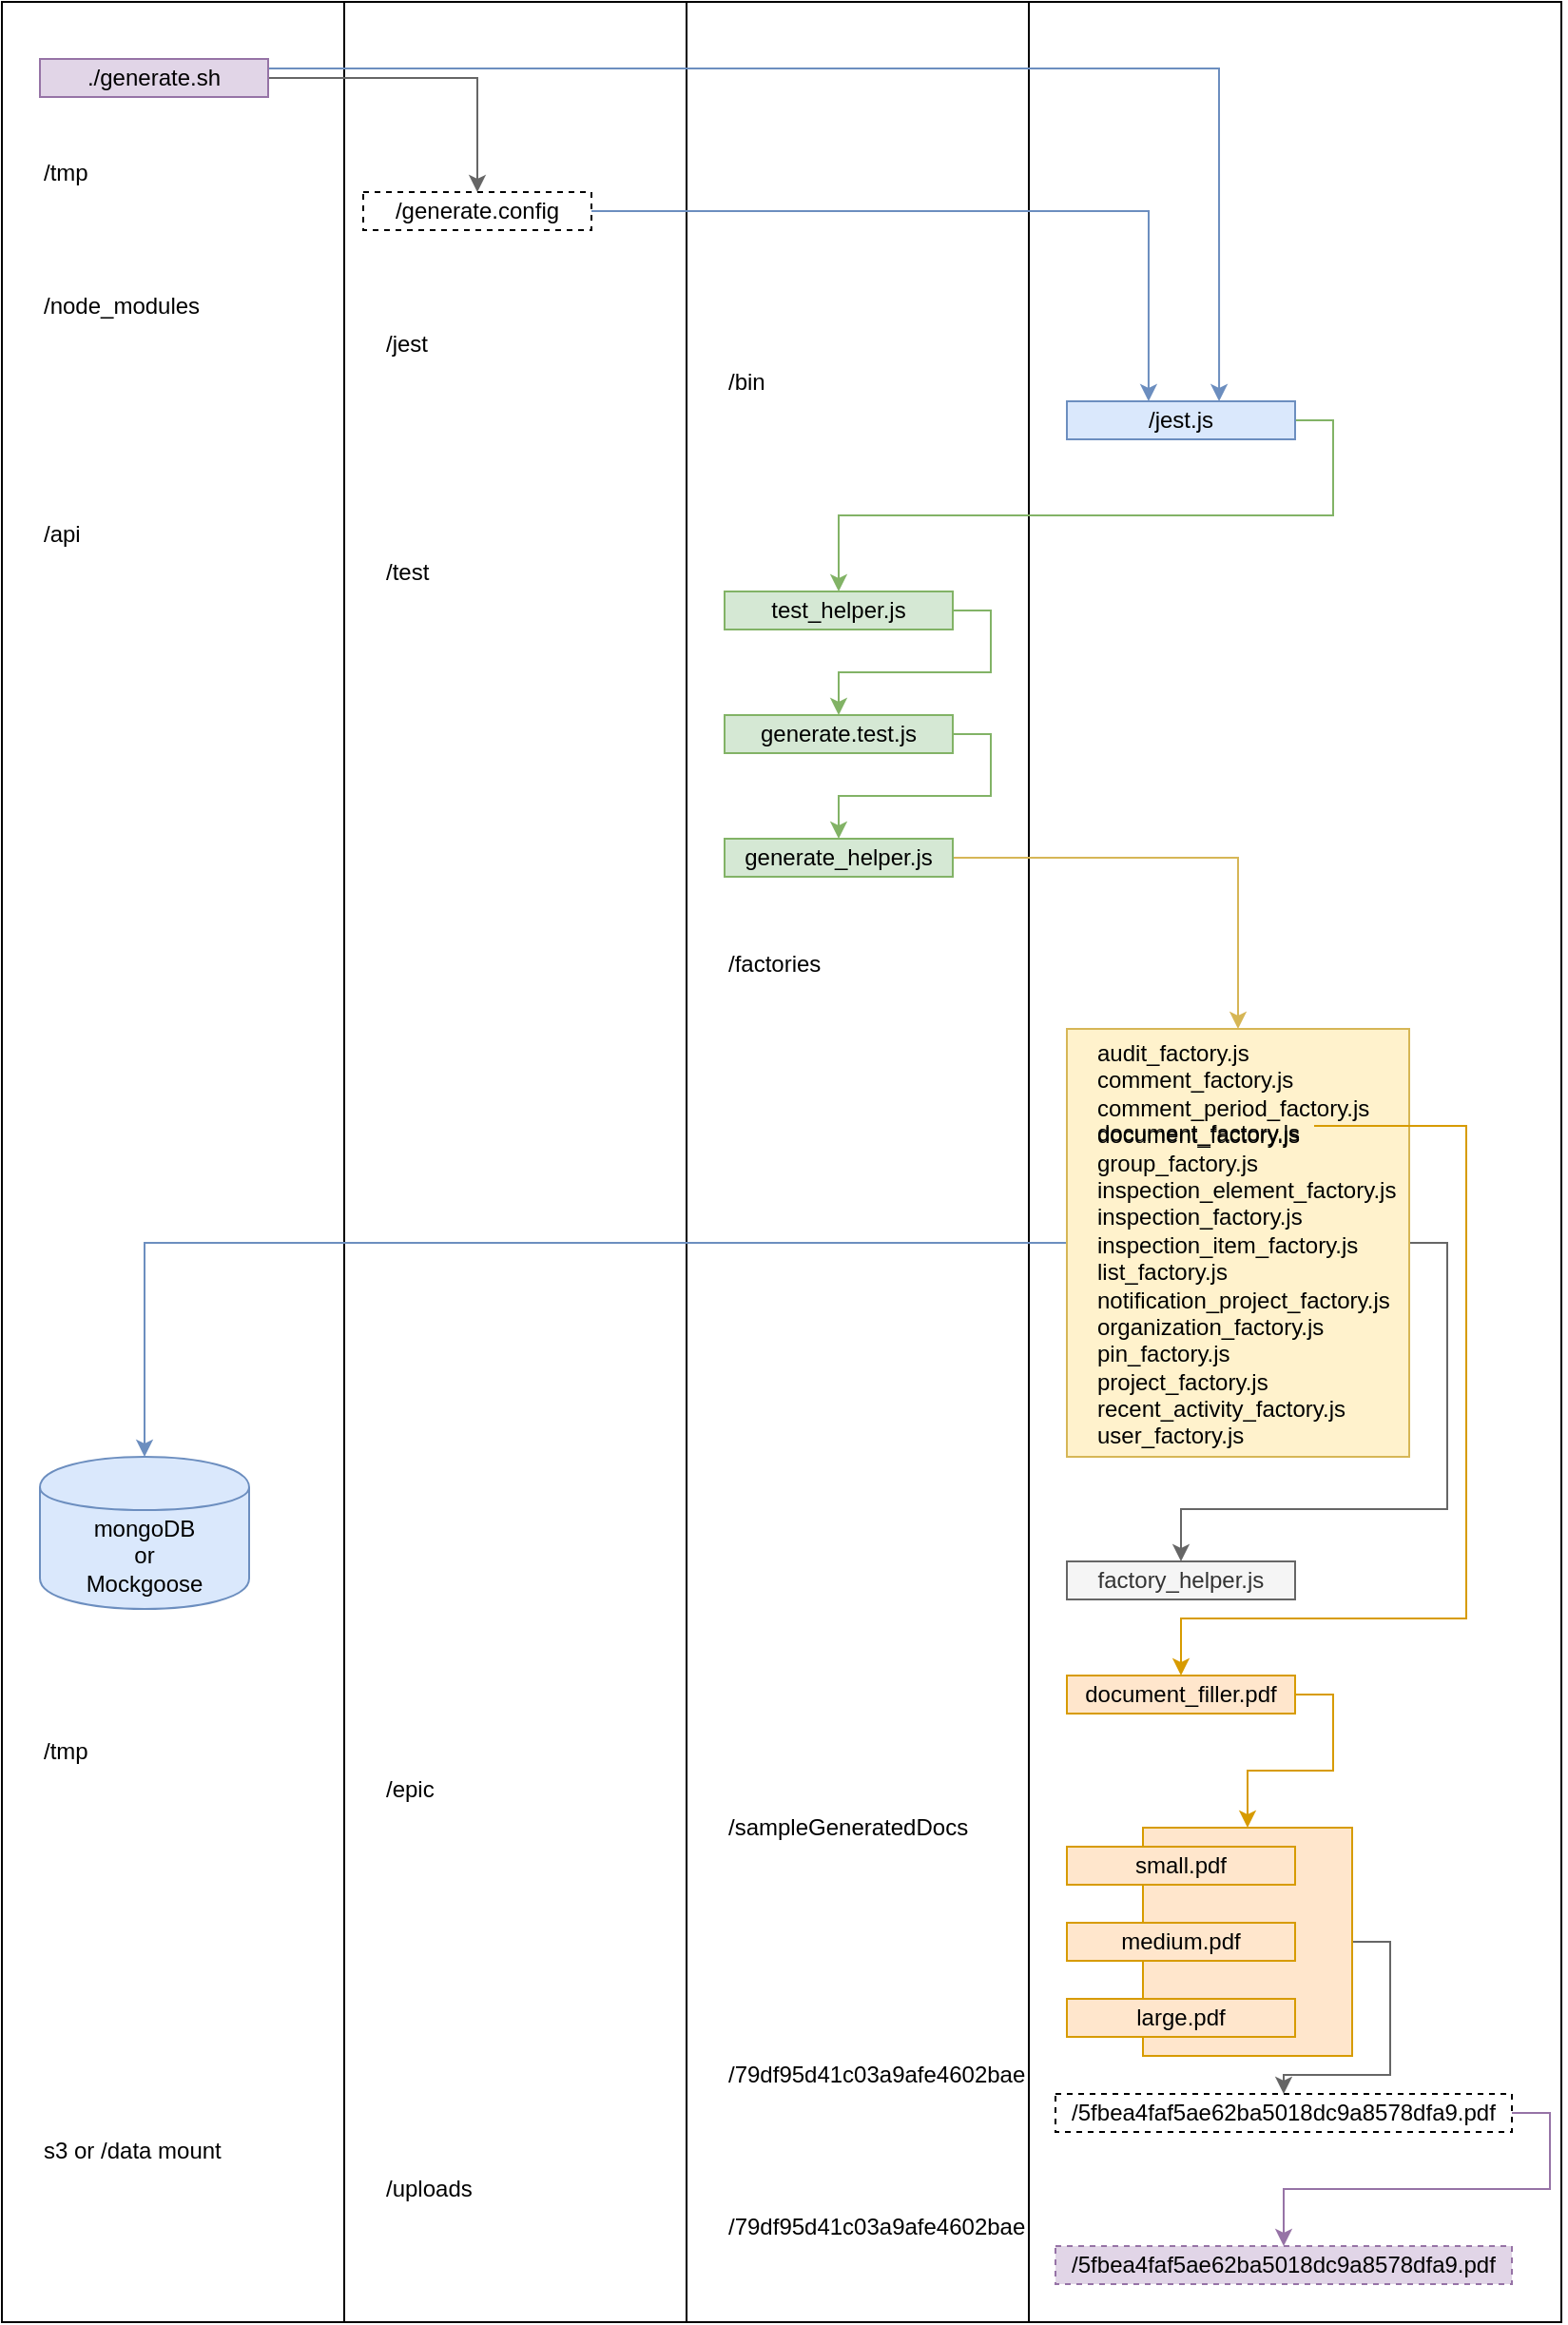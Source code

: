 <mxfile version="12.7.1"><diagram id="YpVl0v-C80GW0dXGPPZ5" name="Page-1"><mxGraphModel dx="1032" dy="713" grid="1" gridSize="10" guides="1" tooltips="1" connect="1" arrows="1" fold="1" page="1" pageScale="1" pageWidth="850" pageHeight="1100" math="0" shadow="0"><root><mxCell id="0"/><mxCell id="1" parent="0"/><mxCell id="0GsQGA2Sv4LBzcyOKUVD-10" value="" style="rounded=0;whiteSpace=wrap;html=1;align=left;" vertex="1" parent="1"><mxGeometry x="30" y="60" width="720" height="690" as="geometry"/></mxCell><mxCell id="0GsQGA2Sv4LBzcyOKUVD-12" value="" style="rounded=0;whiteSpace=wrap;html=1;align=left;" vertex="1" parent="1"><mxGeometry x="30" y="60" width="180" height="1220" as="geometry"/></mxCell><mxCell id="0GsQGA2Sv4LBzcyOKUVD-13" value="" style="rounded=0;whiteSpace=wrap;html=1;align=left;" vertex="1" parent="1"><mxGeometry x="210" y="60" width="180" height="1220" as="geometry"/></mxCell><mxCell id="0GsQGA2Sv4LBzcyOKUVD-14" value="" style="rounded=0;whiteSpace=wrap;html=1;align=left;" vertex="1" parent="1"><mxGeometry x="390" y="60" width="180" height="1220" as="geometry"/></mxCell><mxCell id="0GsQGA2Sv4LBzcyOKUVD-15" value="" style="rounded=0;whiteSpace=wrap;html=1;align=left;" vertex="1" parent="1"><mxGeometry x="570" y="60" width="280" height="1220" as="geometry"/></mxCell><mxCell id="0GsQGA2Sv4LBzcyOKUVD-30" style="edgeStyle=orthogonalEdgeStyle;rounded=0;orthogonalLoop=1;jettySize=auto;html=1;exitX=1;exitY=0.25;exitDx=0;exitDy=0;entryX=0.667;entryY=0;entryDx=0;entryDy=0;fillColor=#dae8fc;strokeColor=#6c8ebf;entryPerimeter=0;" edge="1" parent="1" source="0GsQGA2Sv4LBzcyOKUVD-1" target="0GsQGA2Sv4LBzcyOKUVD-17"><mxGeometry relative="1" as="geometry"><Array as="points"><mxPoint x="670" y="95"/></Array></mxGeometry></mxCell><mxCell id="0GsQGA2Sv4LBzcyOKUVD-48" style="edgeStyle=orthogonalEdgeStyle;rounded=0;orthogonalLoop=1;jettySize=auto;html=1;exitX=1;exitY=0.5;exitDx=0;exitDy=0;entryX=0.5;entryY=0;entryDx=0;entryDy=0;fillColor=#f5f5f5;strokeColor=#666666;" edge="1" parent="1" source="0GsQGA2Sv4LBzcyOKUVD-1" target="0GsQGA2Sv4LBzcyOKUVD-47"><mxGeometry relative="1" as="geometry"/></mxCell><mxCell id="0GsQGA2Sv4LBzcyOKUVD-1" value="./generate.sh" style="rounded=0;whiteSpace=wrap;html=1;fillColor=#e1d5e7;strokeColor=#9673a6;" vertex="1" parent="1"><mxGeometry x="50" y="90" width="120" height="20" as="geometry"/></mxCell><mxCell id="0GsQGA2Sv4LBzcyOKUVD-4" value="/test" style="text;html=1;strokeColor=none;fillColor=none;align=left;verticalAlign=middle;whiteSpace=wrap;rounded=0;" vertex="1" parent="1"><mxGeometry x="230" y="350" width="30" height="20" as="geometry"/></mxCell><mxCell id="0GsQGA2Sv4LBzcyOKUVD-5" value="/factories" style="text;html=1;strokeColor=none;fillColor=none;align=left;verticalAlign=middle;whiteSpace=wrap;rounded=0;" vertex="1" parent="1"><mxGeometry x="410" y="556" width="30" height="20" as="geometry"/></mxCell><mxCell id="0GsQGA2Sv4LBzcyOKUVD-33" style="edgeStyle=orthogonalEdgeStyle;rounded=0;orthogonalLoop=1;jettySize=auto;html=1;exitX=1;exitY=0.5;exitDx=0;exitDy=0;entryX=0.5;entryY=0;entryDx=0;entryDy=0;fillColor=#d5e8d4;strokeColor=#82b366;" edge="1" parent="1" source="0GsQGA2Sv4LBzcyOKUVD-6" target="0GsQGA2Sv4LBzcyOKUVD-20"><mxGeometry relative="1" as="geometry"/></mxCell><mxCell id="0GsQGA2Sv4LBzcyOKUVD-6" value="generate.test.js" style="rounded=0;whiteSpace=wrap;html=1;fillColor=#d5e8d4;strokeColor=#82b366;" vertex="1" parent="1"><mxGeometry x="410" y="435" width="120" height="20" as="geometry"/></mxCell><mxCell id="0GsQGA2Sv4LBzcyOKUVD-7" value="/node_modules" style="text;html=1;strokeColor=none;fillColor=none;align=left;verticalAlign=middle;whiteSpace=wrap;rounded=0;" vertex="1" parent="1"><mxGeometry x="50" y="210" width="100" height="20" as="geometry"/></mxCell><mxCell id="0GsQGA2Sv4LBzcyOKUVD-8" value="/jest" style="text;html=1;strokeColor=none;fillColor=none;align=left;verticalAlign=middle;whiteSpace=wrap;rounded=0;" vertex="1" parent="1"><mxGeometry x="230" y="230" width="30" height="20" as="geometry"/></mxCell><mxCell id="0GsQGA2Sv4LBzcyOKUVD-16" value="/bin" style="text;html=1;strokeColor=none;fillColor=none;align=left;verticalAlign=middle;whiteSpace=wrap;rounded=0;" vertex="1" parent="1"><mxGeometry x="410" y="250" width="30" height="20" as="geometry"/></mxCell><mxCell id="0GsQGA2Sv4LBzcyOKUVD-31" style="edgeStyle=orthogonalEdgeStyle;rounded=0;orthogonalLoop=1;jettySize=auto;html=1;exitX=1;exitY=0.5;exitDx=0;exitDy=0;fillColor=#d5e8d4;strokeColor=#82b366;" edge="1" parent="1" source="0GsQGA2Sv4LBzcyOKUVD-17" target="0GsQGA2Sv4LBzcyOKUVD-19"><mxGeometry relative="1" as="geometry"/></mxCell><mxCell id="0GsQGA2Sv4LBzcyOKUVD-17" value="/jest.js" style="rounded=0;whiteSpace=wrap;html=1;fillColor=#dae8fc;strokeColor=#6c8ebf;" vertex="1" parent="1"><mxGeometry x="590" y="270" width="120" height="20" as="geometry"/></mxCell><mxCell id="0GsQGA2Sv4LBzcyOKUVD-18" value="/api" style="text;html=1;strokeColor=none;fillColor=none;align=left;verticalAlign=middle;whiteSpace=wrap;rounded=0;" vertex="1" parent="1"><mxGeometry x="50" y="330" width="30" height="20" as="geometry"/></mxCell><mxCell id="0GsQGA2Sv4LBzcyOKUVD-32" style="edgeStyle=orthogonalEdgeStyle;rounded=0;orthogonalLoop=1;jettySize=auto;html=1;exitX=1;exitY=0.5;exitDx=0;exitDy=0;entryX=0.5;entryY=0;entryDx=0;entryDy=0;fillColor=#d5e8d4;strokeColor=#82b366;" edge="1" parent="1" source="0GsQGA2Sv4LBzcyOKUVD-19" target="0GsQGA2Sv4LBzcyOKUVD-6"><mxGeometry relative="1" as="geometry"/></mxCell><mxCell id="0GsQGA2Sv4LBzcyOKUVD-19" value="test_helper.js" style="rounded=0;whiteSpace=wrap;html=1;fillColor=#d5e8d4;strokeColor=#82b366;" vertex="1" parent="1"><mxGeometry x="410" y="370" width="120" height="20" as="geometry"/></mxCell><mxCell id="0GsQGA2Sv4LBzcyOKUVD-41" style="edgeStyle=orthogonalEdgeStyle;rounded=0;orthogonalLoop=1;jettySize=auto;html=1;exitX=1;exitY=0.5;exitDx=0;exitDy=0;fillColor=#fff2cc;strokeColor=#d6b656;entryX=0.5;entryY=0;entryDx=0;entryDy=0;" edge="1" parent="1" source="0GsQGA2Sv4LBzcyOKUVD-20" target="0GsQGA2Sv4LBzcyOKUVD-28"><mxGeometry relative="1" as="geometry"><mxPoint x="682" y="590" as="targetPoint"/></mxGeometry></mxCell><mxCell id="0GsQGA2Sv4LBzcyOKUVD-20" value="generate_helper.js" style="rounded=0;whiteSpace=wrap;html=1;fillColor=#d5e8d4;strokeColor=#82b366;" vertex="1" parent="1"><mxGeometry x="410" y="500" width="120" height="20" as="geometry"/></mxCell><mxCell id="0GsQGA2Sv4LBzcyOKUVD-23" value="factory_helper.js" style="rounded=0;whiteSpace=wrap;html=1;fillColor=#f5f5f5;strokeColor=#666666;fontColor=#333333;" vertex="1" parent="1"><mxGeometry x="590" y="880" width="120" height="20" as="geometry"/></mxCell><mxCell id="0GsQGA2Sv4LBzcyOKUVD-69" style="edgeStyle=orthogonalEdgeStyle;rounded=0;orthogonalLoop=1;jettySize=auto;html=1;exitX=1;exitY=0.5;exitDx=0;exitDy=0;entryX=0.5;entryY=0;entryDx=0;entryDy=0;fillColor=#ffe6cc;strokeColor=#d79b00;" edge="1" parent="1" source="0GsQGA2Sv4LBzcyOKUVD-27" target="0GsQGA2Sv4LBzcyOKUVD-64"><mxGeometry relative="1" as="geometry"/></mxCell><mxCell id="0GsQGA2Sv4LBzcyOKUVD-27" value="document_filler.pdf" style="rounded=0;whiteSpace=wrap;html=1;fillColor=#ffe6cc;strokeColor=#d79b00;" vertex="1" parent="1"><mxGeometry x="590" y="940" width="120" height="20" as="geometry"/></mxCell><mxCell id="0GsQGA2Sv4LBzcyOKUVD-43" style="edgeStyle=orthogonalEdgeStyle;rounded=0;orthogonalLoop=1;jettySize=auto;html=1;exitX=1;exitY=0.5;exitDx=0;exitDy=0;entryX=0.5;entryY=0;entryDx=0;entryDy=0;fillColor=#f5f5f5;strokeColor=#666666;" edge="1" parent="1" source="0GsQGA2Sv4LBzcyOKUVD-28" target="0GsQGA2Sv4LBzcyOKUVD-23"><mxGeometry relative="1" as="geometry"/></mxCell><mxCell id="0GsQGA2Sv4LBzcyOKUVD-71" style="edgeStyle=orthogonalEdgeStyle;rounded=0;orthogonalLoop=1;jettySize=auto;html=1;exitX=0;exitY=0.5;exitDx=0;exitDy=0;entryX=0.5;entryY=0;entryDx=0;entryDy=0;fillColor=#dae8fc;strokeColor=#6c8ebf;" edge="1" parent="1" source="0GsQGA2Sv4LBzcyOKUVD-28" target="0GsQGA2Sv4LBzcyOKUVD-70"><mxGeometry relative="1" as="geometry"/></mxCell><mxCell id="0GsQGA2Sv4LBzcyOKUVD-28" value="" style="rounded=0;whiteSpace=wrap;html=1;align=left;fillColor=#fff2cc;strokeColor=#d6b656;" vertex="1" parent="1"><mxGeometry x="590" y="600" width="180" height="225" as="geometry"/></mxCell><mxCell id="0GsQGA2Sv4LBzcyOKUVD-24" value="&lt;blockquote style=&quot;margin: 0 0 0 40px ; border: none ; padding: 0px&quot;&gt;&lt;/blockquote&gt;audit_factory.js&lt;br&gt;&lt;blockquote style=&quot;margin: 0 0 0 40px ; border: none ; padding: 0px&quot;&gt;&lt;/blockquote&gt;comment_factory.js&lt;br&gt;&lt;blockquote style=&quot;margin: 0 0 0 40px ; border: none ; padding: 0px&quot;&gt;&lt;/blockquote&gt;comment_period_factory.js&lt;br&gt;&lt;blockquote style=&quot;margin: 0 0 0 40px ; border: none ; padding: 0px&quot;&gt;&lt;/blockquote&gt;document_factory.js&lt;br&gt;&lt;blockquote style=&quot;margin: 0 0 0 40px ; border: none ; padding: 0px&quot;&gt;&lt;/blockquote&gt;group_factory.js&lt;br&gt;&lt;blockquote style=&quot;margin: 0 0 0 40px ; border: none ; padding: 0px&quot;&gt;&lt;/blockquote&gt;inspection_element_factory.js&lt;br&gt;inspection_factory.js&lt;br&gt;inspection_item_factory.js&lt;br&gt;list_factory.js&lt;br&gt;notification_project_factory.js&lt;br&gt;organization_factory.js&lt;br&gt;pin_factory.js&lt;br&gt;project_factory.js&lt;br&gt;recent_activity_factory.js&lt;br&gt;user_factory.js" style="rounded=0;whiteSpace=wrap;html=1;align=left;verticalAlign=top;strokeColor=none;fillColor=none;" vertex="1" parent="1"><mxGeometry x="604" y="599" width="155" height="216" as="geometry"/></mxCell><mxCell id="0GsQGA2Sv4LBzcyOKUVD-40" style="edgeStyle=orthogonalEdgeStyle;rounded=0;orthogonalLoop=1;jettySize=auto;html=1;exitX=1;exitY=0.5;exitDx=0;exitDy=0;entryX=0.5;entryY=0;entryDx=0;entryDy=0;fillColor=#ffe6cc;strokeColor=#d79b00;" edge="1" parent="1" source="0GsQGA2Sv4LBzcyOKUVD-38" target="0GsQGA2Sv4LBzcyOKUVD-27"><mxGeometry relative="1" as="geometry"><Array as="points"><mxPoint x="800" y="651"/><mxPoint x="800" y="910"/><mxPoint x="650" y="910"/></Array></mxGeometry></mxCell><mxCell id="0GsQGA2Sv4LBzcyOKUVD-38" value="&lt;blockquote style=&quot;margin: 0 0 0 40px ; border: none ; padding: 0px&quot;&gt;&lt;/blockquote&gt;document_factory.js&lt;br&gt;&lt;blockquote style=&quot;margin: 0 0 0 40px ; border: none ; padding: 0px&quot;&gt;&lt;/blockquote&gt;" style="rounded=0;whiteSpace=wrap;html=1;align=left;verticalAlign=top;strokeColor=none;fillColor=none;" vertex="1" parent="1"><mxGeometry x="604" y="641" width="116" height="20" as="geometry"/></mxCell><mxCell id="0GsQGA2Sv4LBzcyOKUVD-46" value="/tmp" style="text;html=1;strokeColor=none;fillColor=none;align=left;verticalAlign=middle;whiteSpace=wrap;rounded=0;" vertex="1" parent="1"><mxGeometry x="50" y="140" width="100" height="20" as="geometry"/></mxCell><mxCell id="0GsQGA2Sv4LBzcyOKUVD-49" style="edgeStyle=orthogonalEdgeStyle;rounded=0;orthogonalLoop=1;jettySize=auto;html=1;exitX=1;exitY=0.5;exitDx=0;exitDy=0;entryX=0.358;entryY=0;entryDx=0;entryDy=0;entryPerimeter=0;fillColor=#dae8fc;strokeColor=#6c8ebf;" edge="1" parent="1" source="0GsQGA2Sv4LBzcyOKUVD-47" target="0GsQGA2Sv4LBzcyOKUVD-17"><mxGeometry relative="1" as="geometry"/></mxCell><mxCell id="0GsQGA2Sv4LBzcyOKUVD-47" value="/generate.config" style="rounded=0;whiteSpace=wrap;html=1;dashed=1;" vertex="1" parent="1"><mxGeometry x="220" y="160" width="120" height="20" as="geometry"/></mxCell><mxCell id="0GsQGA2Sv4LBzcyOKUVD-51" value="/tmp" style="text;html=1;strokeColor=none;fillColor=none;align=left;verticalAlign=middle;whiteSpace=wrap;rounded=0;" vertex="1" parent="1"><mxGeometry x="50" y="970" width="100" height="20" as="geometry"/></mxCell><mxCell id="0GsQGA2Sv4LBzcyOKUVD-52" value="/epic" style="text;html=1;strokeColor=none;fillColor=none;align=left;verticalAlign=middle;whiteSpace=wrap;rounded=0;" vertex="1" parent="1"><mxGeometry x="230" y="990" width="100" height="20" as="geometry"/></mxCell><mxCell id="0GsQGA2Sv4LBzcyOKUVD-53" value="/sampleGeneratedDocs" style="text;html=1;strokeColor=none;fillColor=none;align=left;verticalAlign=middle;whiteSpace=wrap;rounded=0;" vertex="1" parent="1"><mxGeometry x="410" y="1010" width="100" height="20" as="geometry"/></mxCell><mxCell id="0GsQGA2Sv4LBzcyOKUVD-58" value="/79df95d41c03a9afe4602bae" style="text;html=1;strokeColor=none;fillColor=none;align=left;verticalAlign=middle;whiteSpace=wrap;rounded=0;" vertex="1" parent="1"><mxGeometry x="410" y="1140" width="100" height="20" as="geometry"/></mxCell><mxCell id="0GsQGA2Sv4LBzcyOKUVD-67" style="edgeStyle=orthogonalEdgeStyle;rounded=0;orthogonalLoop=1;jettySize=auto;html=1;exitX=1;exitY=0.5;exitDx=0;exitDy=0;fillColor=#e1d5e7;strokeColor=#9673a6;" edge="1" parent="1" source="0GsQGA2Sv4LBzcyOKUVD-59" target="0GsQGA2Sv4LBzcyOKUVD-63"><mxGeometry relative="1" as="geometry"/></mxCell><mxCell id="0GsQGA2Sv4LBzcyOKUVD-59" value="/5fbea4faf5ae62ba5018dc9a8578dfa9.pdf" style="rounded=0;whiteSpace=wrap;html=1;dashed=1;" vertex="1" parent="1"><mxGeometry x="584" y="1160" width="240" height="20" as="geometry"/></mxCell><mxCell id="0GsQGA2Sv4LBzcyOKUVD-60" value="s3 or /data mount" style="text;html=1;strokeColor=none;fillColor=none;align=left;verticalAlign=middle;whiteSpace=wrap;rounded=0;" vertex="1" parent="1"><mxGeometry x="50" y="1180" width="100" height="20" as="geometry"/></mxCell><mxCell id="0GsQGA2Sv4LBzcyOKUVD-61" value="/uploads" style="text;html=1;strokeColor=none;fillColor=none;align=left;verticalAlign=middle;whiteSpace=wrap;rounded=0;" vertex="1" parent="1"><mxGeometry x="230" y="1200" width="100" height="20" as="geometry"/></mxCell><mxCell id="0GsQGA2Sv4LBzcyOKUVD-62" value="/79df95d41c03a9afe4602bae" style="text;html=1;strokeColor=none;fillColor=none;align=left;verticalAlign=middle;whiteSpace=wrap;rounded=0;" vertex="1" parent="1"><mxGeometry x="410" y="1220" width="100" height="20" as="geometry"/></mxCell><mxCell id="0GsQGA2Sv4LBzcyOKUVD-63" value="/5fbea4faf5ae62ba5018dc9a8578dfa9.pdf" style="rounded=0;whiteSpace=wrap;html=1;dashed=1;fillColor=#e1d5e7;strokeColor=#9673a6;" vertex="1" parent="1"><mxGeometry x="584" y="1240" width="240" height="20" as="geometry"/></mxCell><mxCell id="0GsQGA2Sv4LBzcyOKUVD-65" style="edgeStyle=orthogonalEdgeStyle;rounded=0;orthogonalLoop=1;jettySize=auto;html=1;exitX=1;exitY=0.5;exitDx=0;exitDy=0;entryX=0.5;entryY=0;entryDx=0;entryDy=0;fillColor=#f5f5f5;strokeColor=#666666;" edge="1" parent="1" source="0GsQGA2Sv4LBzcyOKUVD-64" target="0GsQGA2Sv4LBzcyOKUVD-59"><mxGeometry relative="1" as="geometry"><Array as="points"><mxPoint x="760" y="1080"/><mxPoint x="760" y="1150"/><mxPoint x="704" y="1150"/></Array></mxGeometry></mxCell><mxCell id="0GsQGA2Sv4LBzcyOKUVD-64" value="" style="rounded=0;whiteSpace=wrap;html=1;fillColor=#ffe6cc;align=left;strokeColor=#d79b00;" vertex="1" parent="1"><mxGeometry x="630" y="1020" width="110" height="120" as="geometry"/></mxCell><mxCell id="0GsQGA2Sv4LBzcyOKUVD-55" value="small.pdf" style="rounded=0;whiteSpace=wrap;html=1;fillColor=#ffe6cc;strokeColor=#d79b00;" vertex="1" parent="1"><mxGeometry x="590" y="1030" width="120" height="20" as="geometry"/></mxCell><mxCell id="0GsQGA2Sv4LBzcyOKUVD-56" value="medium.pdf" style="rounded=0;whiteSpace=wrap;html=1;fillColor=#ffe6cc;strokeColor=#d79b00;" vertex="1" parent="1"><mxGeometry x="590" y="1070" width="120" height="20" as="geometry"/></mxCell><mxCell id="0GsQGA2Sv4LBzcyOKUVD-57" value="large.pdf" style="rounded=0;whiteSpace=wrap;html=1;fillColor=#ffe6cc;strokeColor=#d79b00;" vertex="1" parent="1"><mxGeometry x="590" y="1110" width="120" height="20" as="geometry"/></mxCell><mxCell id="0GsQGA2Sv4LBzcyOKUVD-70" value="mongoDB&lt;br&gt;or&lt;br&gt;Mockgoose" style="shape=cylinder;whiteSpace=wrap;html=1;boundedLbl=1;backgroundOutline=1;fillColor=#dae8fc;align=center;strokeColor=#6c8ebf;" vertex="1" parent="1"><mxGeometry x="50" y="825" width="110" height="80" as="geometry"/></mxCell></root></mxGraphModel></diagram></mxfile>